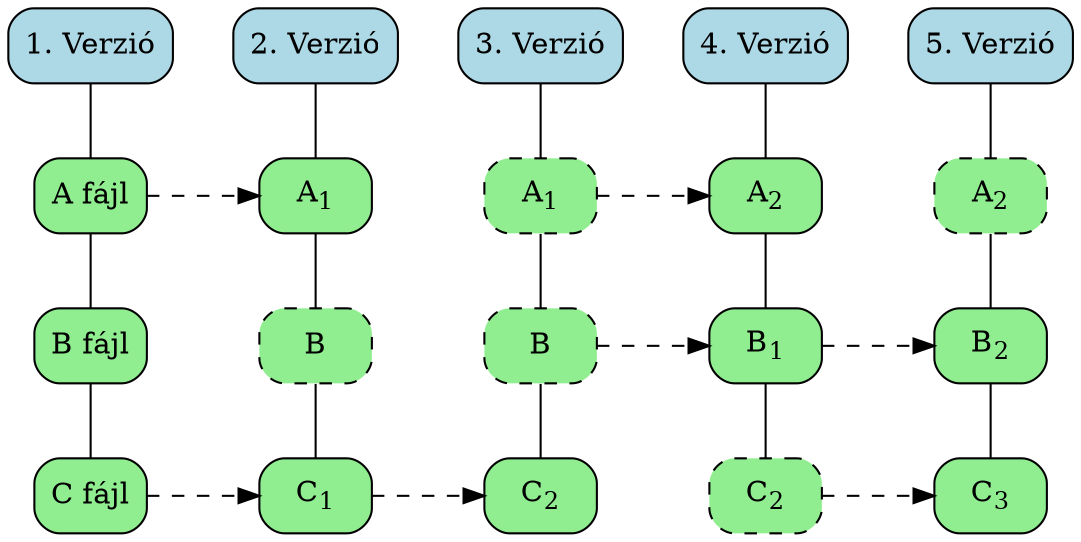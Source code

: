 digraph git {
    graph [dpi=300]
    rankdir="TD"

    v1 [label="1. Verzió", shape="rect", style="rounded, filled", fillcolor="lightblue"]
    v2 [label="2. Verzió", shape="rect", style="rounded, filled", fillcolor="lightblue"]
    v3 [label="3. Verzió", shape="rect", style="rounded, filled", fillcolor="lightblue"]
    v4 [label="4. Verzió", shape="rect", style="rounded, filled", fillcolor="lightblue"]
    v5 [label="5. Verzió", shape="rect", style="rounded, filled", fillcolor="lightblue"]
    
    v1a [label="A fájl", shape="rect", style="rounded, filled", fillcolor="lightgreen"]
    v1b [label="B fájl", shape="rect", style="rounded, filled", fillcolor="lightgreen"]
    v1c [label="C fájl", shape="rect", style="rounded, filled", fillcolor="lightgreen"]

    v2a [label=<A<sub>1</sub>>, shape="rect", style="rounded, filled", fillcolor="lightgreen"]
    v2b [label="B", shape="rect", style="rounded, filled, dashed", fillcolor="lightgreen"]
    v2c [label=<C<sub>1</sub>>, shape="rect", style="rounded, filled", fillcolor="lightgreen"]

    v3a [label=<A<sub>1</sub>>, shape="rect", style="rounded, filled, dashed", fillcolor="lightgreen"]
    v3b [label="B", shape="rect", style="rounded, filled, dashed", fillcolor="lightgreen"]
    v3c [label=<C<sub>2</sub>>, shape="rect", style="rounded, filled", fillcolor="lightgreen"]

    v4a [label=<A<sub>2</sub>>, shape="rect", style="rounded, filled", fillcolor="lightgreen"]
    v4b [label=<B<sub>1</sub>>, shape="rect", style="rounded, filled", fillcolor="lightgreen"]
    v4c [label=<C<sub>2</sub>>, shape="rect", style="rounded, filled, dashed", fillcolor="lightgreen"]

    v5a [label=<A<sub>2</sub>>, shape="rect", style="rounded, filled, dashed", fillcolor="lightgreen"]
    v5b [label=<B<sub>2</sub>>, shape="rect", style="rounded, filled", fillcolor="lightgreen"]
    v5c [label=<C<sub>3</sub>>, shape="rect", style="rounded, filled", fillcolor="lightgreen"]

    {rank="same"; v1; v2; v3; v4; v5;}
    {rank="same"; v1a; v2a; v3a; v4a; v5a;}
    {rank="same"; v1b; v2b; v3b; v4b; v5b;}
    {rank="same"; v1c; v2c; v3c; v4c; v5c;}

    v1 -> v1a [dir=none]
    v1a -> v1b [dir=none]
    v1b -> v1c [dir=none]

    v2 -> v2a [dir=none]
    v2a -> v2b [dir=none]
    v2b -> v2c [dir=none]

    v3 -> v3a [dir=none]
    v3a -> v3b [dir=none]
    v3b -> v3c [dir=none]

    v4 -> v4a [dir=none]
    v4a -> v4b [dir=none]
    v4b -> v4c [dir=none]
    
    v5 -> v5a [dir=none]
    v5a -> v5b [dir=none]
    v5b -> v5c [dir=none]

    v1a:e -> v2a:w [minlen=3, style="dashed"]
    v3a:e -> v4a:w [minlen=3, style="dashed"]
    v3b:e -> v4b:w [minlen=3, style="dashed"]
    v4b:e -> v5b:w [minlen=3, style="dashed"]
    v1c:e -> v2c:w [minlen=3, style="dashed"]
    v2c:e -> v3c:w [minlen=3, style="dashed"]
    v4c:e -> v5c:w [minlen=3, style="dashed"]
}
